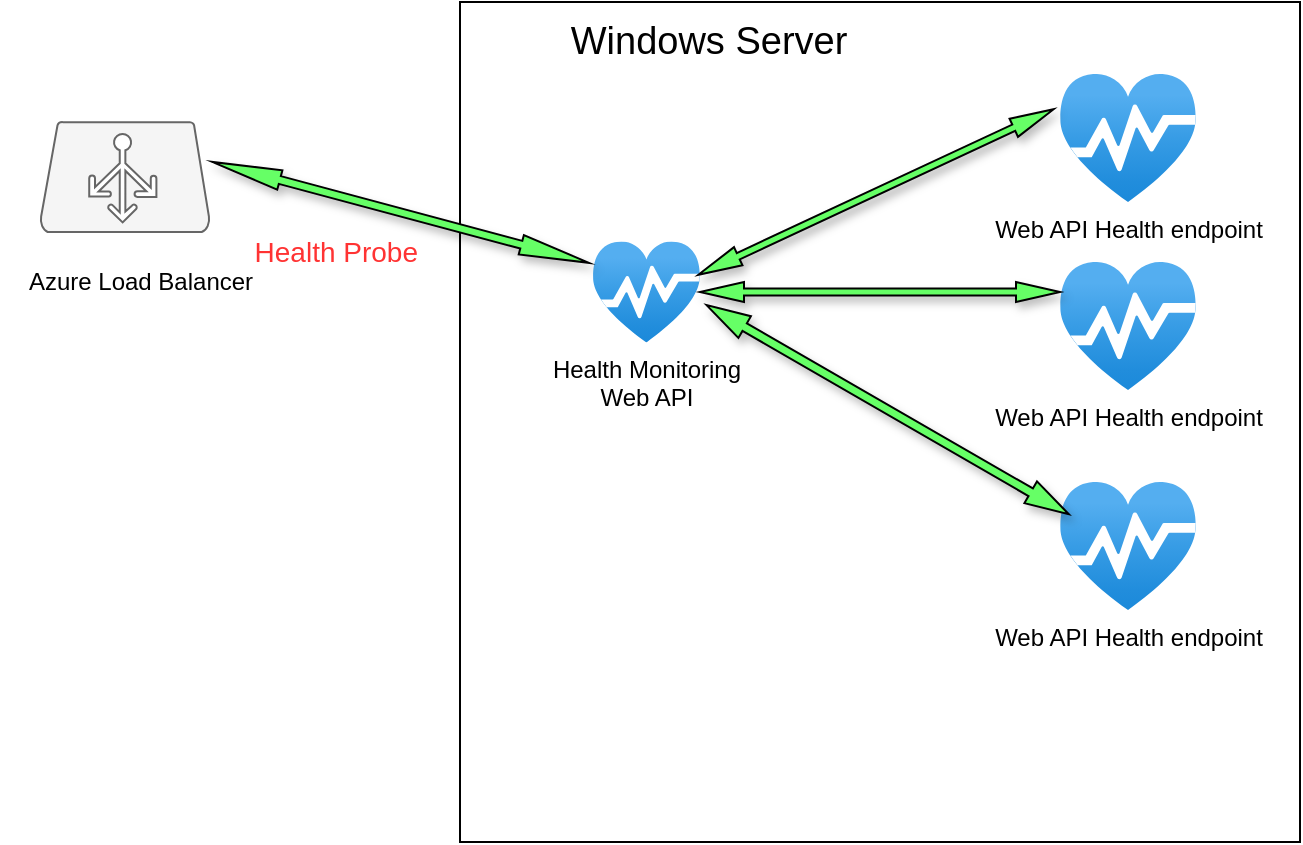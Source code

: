 <mxfile version="17.4.5" type="github">
  <diagram id="hep7tsMwZcl1I1rKCo-p" name="Page-1">
    <mxGraphModel dx="1071" dy="668" grid="1" gridSize="10" guides="1" tooltips="1" connect="1" arrows="1" fold="1" page="1" pageScale="1" pageWidth="827" pageHeight="1169" math="0" shadow="0">
      <root>
        <mxCell id="0" />
        <mxCell id="1" parent="0" />
        <mxCell id="d8pUTfJmepYZO-cgQVru-2" value="" style="whiteSpace=wrap;html=1;aspect=fixed;" vertex="1" parent="1">
          <mxGeometry x="290" y="90" width="420" height="420" as="geometry" />
        </mxCell>
        <mxCell id="d8pUTfJmepYZO-cgQVru-4" value="" style="verticalLabelPosition=bottom;html=1;verticalAlign=top;align=center;strokeColor=#666666;fillColor=#f5f5f5;shape=mxgraph.azure.azure_load_balancer;fontColor=#333333;" vertex="1" parent="1">
          <mxGeometry x="80" y="150" width="85" height="55" as="geometry" />
        </mxCell>
        <mxCell id="d8pUTfJmepYZO-cgQVru-7" value="Azure Load Balancer" style="text;html=1;align=center;verticalAlign=middle;resizable=0;points=[];autosize=1;strokeColor=none;fillColor=none;" vertex="1" parent="1">
          <mxGeometry x="60" y="220" width="140" height="20" as="geometry" />
        </mxCell>
        <mxCell id="d8pUTfJmepYZO-cgQVru-9" value="&lt;font style=&quot;font-size: 19px&quot;&gt;Windows Server&lt;/font&gt;" style="text;html=1;align=center;verticalAlign=middle;resizable=0;points=[];autosize=1;strokeColor=none;fillColor=none;" vertex="1" parent="1">
          <mxGeometry x="339" y="100" width="150" height="20" as="geometry" />
        </mxCell>
        <mxCell id="d8pUTfJmepYZO-cgQVru-10" value="Web API Health endpoint" style="aspect=fixed;html=1;points=[];align=center;image;fontSize=12;image=img/lib/azure2/general/Service_Health.svg;" vertex="1" parent="1">
          <mxGeometry x="590" y="126" width="68" height="64" as="geometry" />
        </mxCell>
        <mxCell id="d8pUTfJmepYZO-cgQVru-11" value="Health Monitoring &lt;br&gt;Web API" style="aspect=fixed;html=1;points=[];align=center;image;fontSize=12;image=img/lib/azure2/general/Service_Health.svg;" vertex="1" parent="1">
          <mxGeometry x="356.41" y="209.78" width="53.59" height="50.44" as="geometry" />
        </mxCell>
        <mxCell id="d8pUTfJmepYZO-cgQVru-14" value="Web API Health endpoint" style="aspect=fixed;html=1;points=[];align=center;image;fontSize=12;image=img/lib/azure2/general/Service_Health.svg;" vertex="1" parent="1">
          <mxGeometry x="590" y="220" width="68" height="64" as="geometry" />
        </mxCell>
        <mxCell id="d8pUTfJmepYZO-cgQVru-15" value="Web API Health endpoint" style="aspect=fixed;html=1;points=[];align=center;image;fontSize=12;image=img/lib/azure2/general/Service_Health.svg;" vertex="1" parent="1">
          <mxGeometry x="590" y="330" width="68" height="64" as="geometry" />
        </mxCell>
        <mxCell id="d8pUTfJmepYZO-cgQVru-20" value="" style="html=1;shadow=1;dashed=0;align=center;verticalAlign=middle;shape=mxgraph.arrows2.twoWayArrow;dy=0.65;dx=22;fontSize=19;fillColor=#66FF66;" vertex="1" parent="1">
          <mxGeometry x="410" y="230" width="180" height="10" as="geometry" />
        </mxCell>
        <object label="" id="d8pUTfJmepYZO-cgQVru-21">
          <mxCell style="html=1;shadow=1;dashed=0;align=center;verticalAlign=middle;shape=mxgraph.arrows2.twoWayArrow;dy=0.65;dx=22;fontSize=19;rotation=-25;fillColor=#66FF66;" vertex="1" parent="1">
            <mxGeometry x="400" y="180" width="196" height="10" as="geometry" />
          </mxCell>
        </object>
        <mxCell id="d8pUTfJmepYZO-cgQVru-33" value="" style="html=1;shadow=1;dashed=0;align=center;verticalAlign=middle;shape=mxgraph.arrows2.twoWayArrow;dy=0.65;dx=22;fontSize=19;rotation=30;fillColor=#66FF66;" vertex="1" parent="1">
          <mxGeometry x="399.27" y="287.58" width="209.15" height="12.52" as="geometry" />
        </mxCell>
        <mxCell id="d8pUTfJmepYZO-cgQVru-37" value="" style="html=1;shadow=1;align=center;verticalAlign=middle;shape=mxgraph.arrows2.twoWayArrow;dy=0.6;dx=35;labelBackgroundColor=#FFCCE6;fontSize=14;fontColor=#FF3333;rotation=15;sketch=0;fillColor=#66FF66;" vertex="1" parent="1">
          <mxGeometry x="162.78" y="190.18" width="195" height="10" as="geometry" />
        </mxCell>
        <mxCell id="d8pUTfJmepYZO-cgQVru-38" value="&lt;div style=&quot;text-align: justify&quot;&gt;&lt;span style=&quot;line-height: 1.2&quot;&gt;Health Probe&lt;/span&gt;&lt;/div&gt;" style="text;html=1;align=right;verticalAlign=middle;resizable=0;points=[];autosize=1;strokeColor=none;fillColor=none;fontSize=14;fontColor=#FF3333;" vertex="1" parent="1">
          <mxGeometry x="170" y="205" width="100" height="20" as="geometry" />
        </mxCell>
      </root>
    </mxGraphModel>
  </diagram>
</mxfile>
